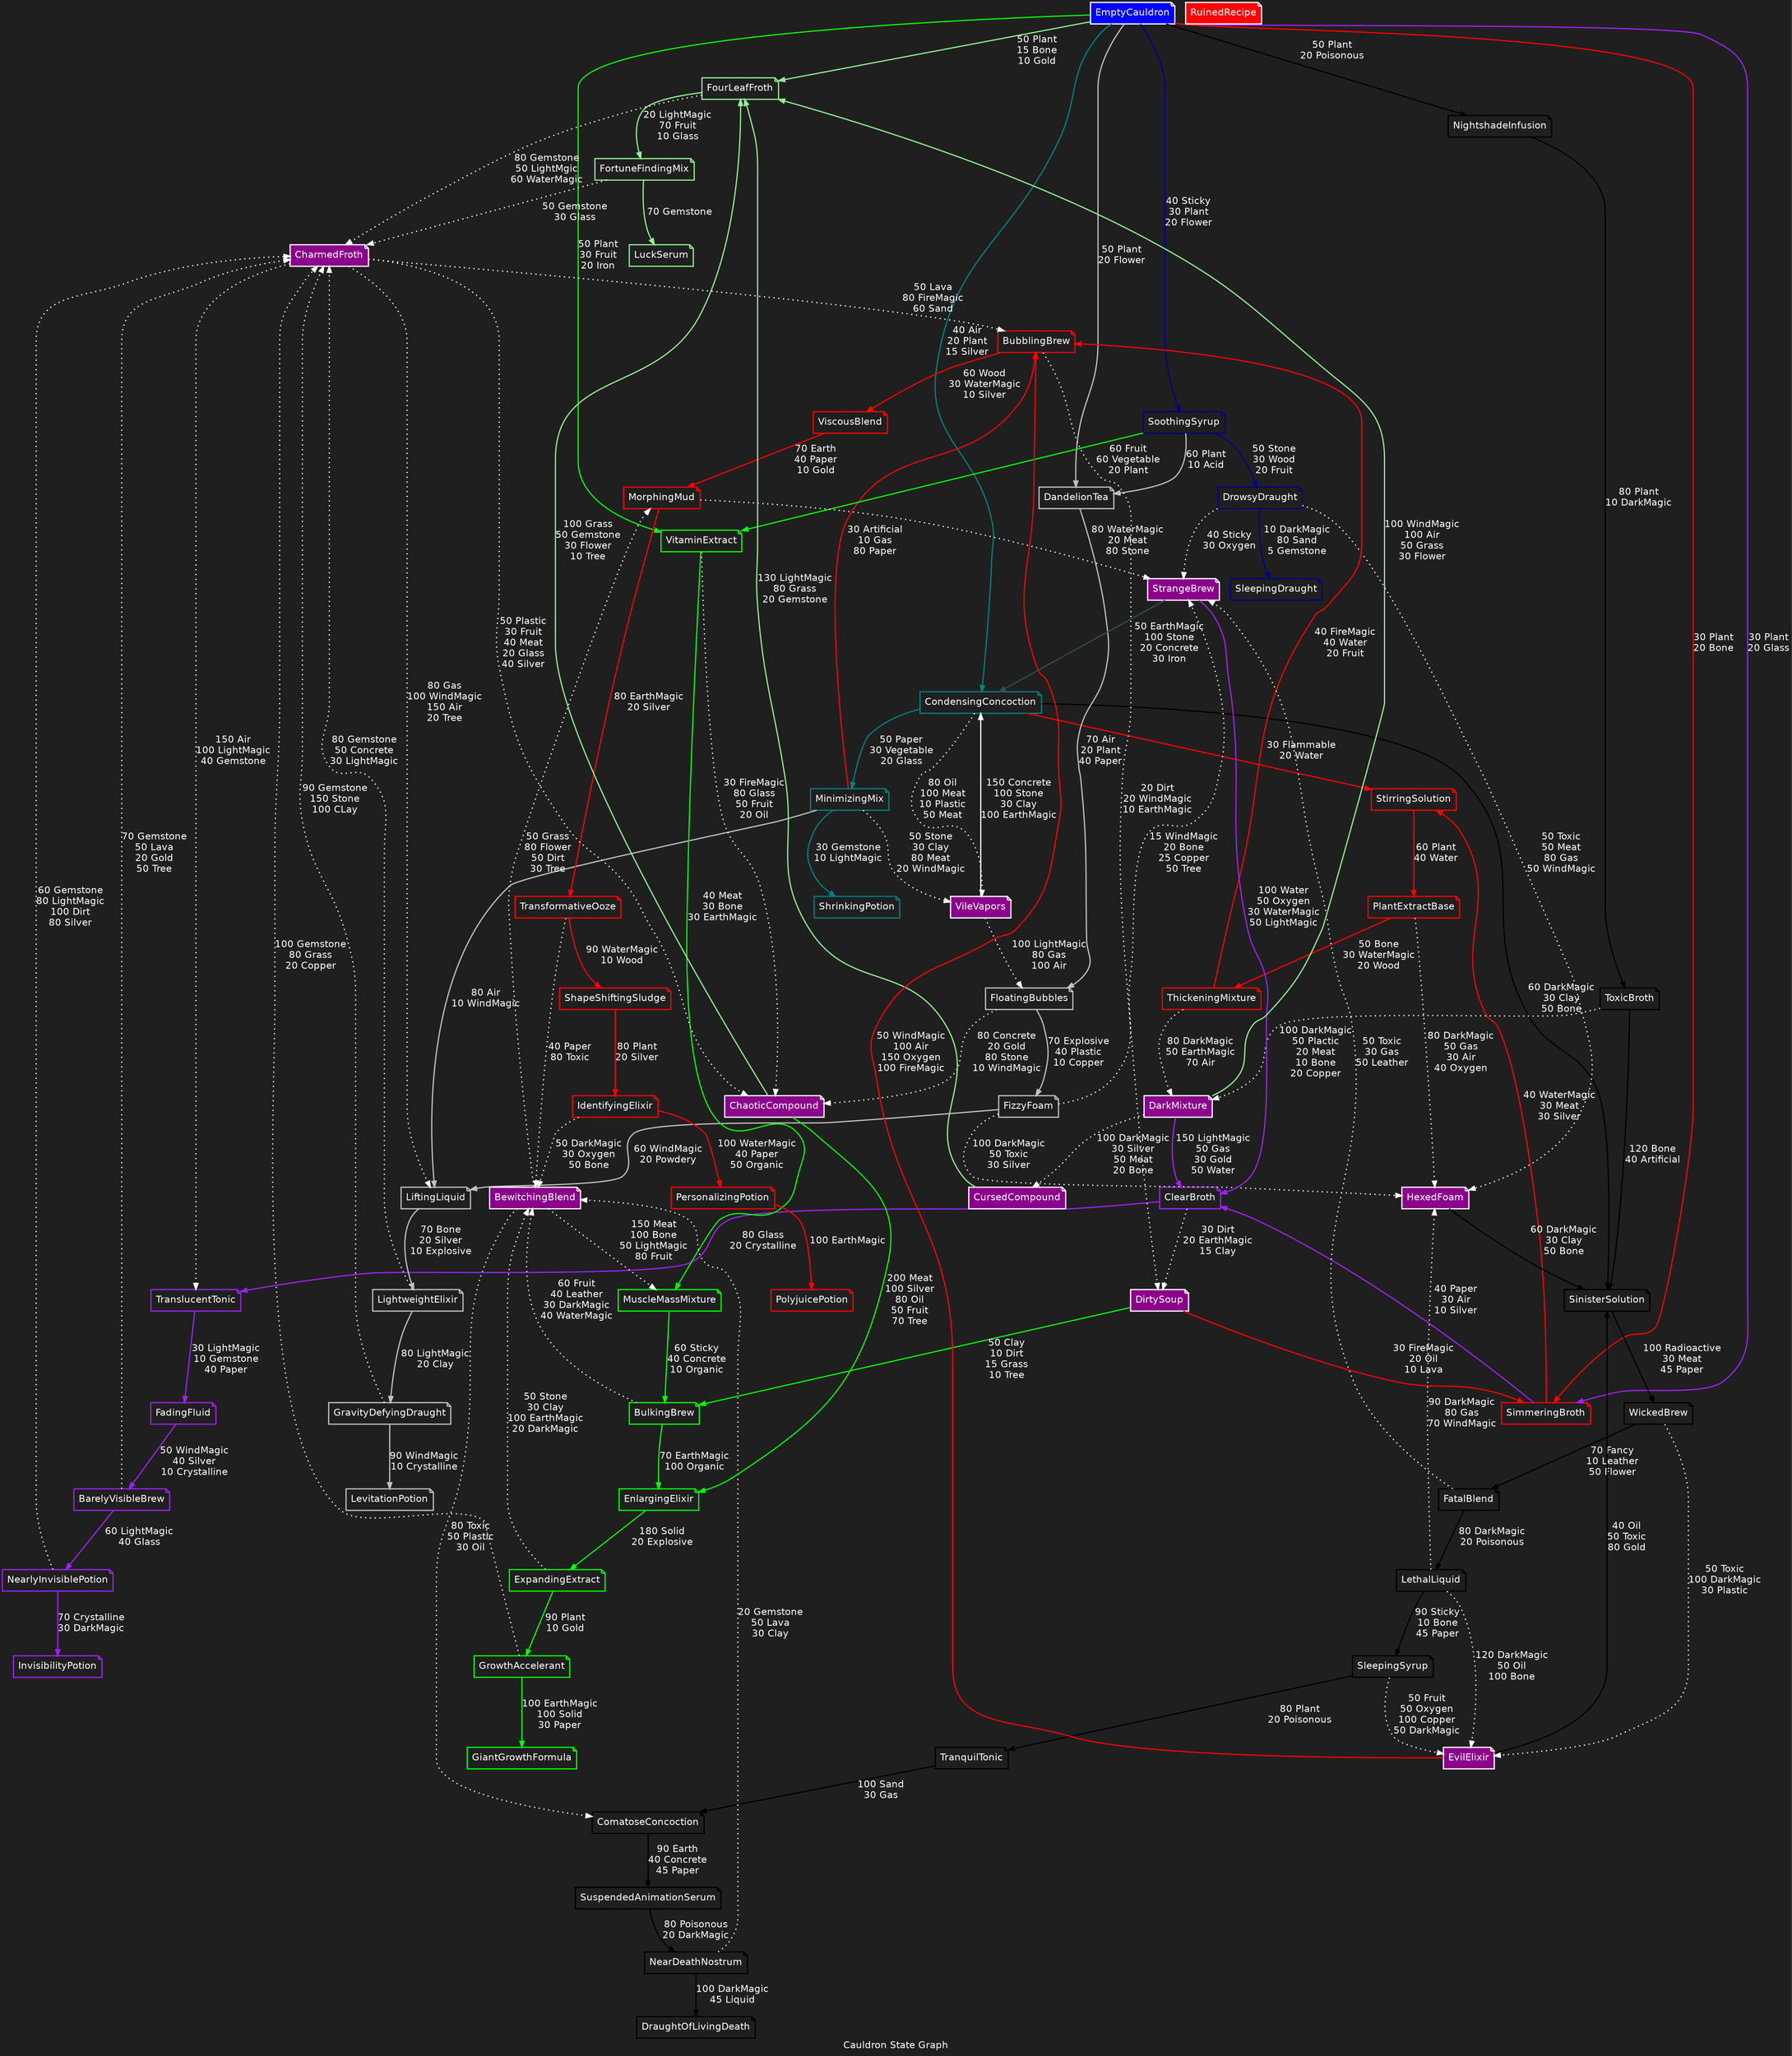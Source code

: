 digraph state_graph {
  // Define the styles
  graph [rankdir = TB; label = "Cauldron State Graph"; fontsize = 16; bgcolor = "#1F1F1F"; fontcolor = "#FFFFFF"; fontname = "Helvetica"; labelfontname = "Helvetica";];
  node [shape = note; fontsize = 16; fontname = "Helvetica"; labelfontname = "Helvetica"; fontcolor = "#FFFFFF"; color = "#FFFFFF"; penwidth = 2.0;];
  edge [fontsize = 16; fontname = "Helvetica"; labelfontname = "Helvetica"; fontcolor = "#FFFFFF"; color = "#FFFFFF"; penwidth = 2.0;];
  
  // -------------------- States --------------------
  // Start State
  EmptyCauldron [style = filled;fillcolor = blue;BaseColor = "0.7536, 0.4139, 0.990, 1";TopColor = "1, 1, 1, 1";Shades = "3";WaveStrength = "3.8";WaveHeight = "0.16";WaveSpeed = "0.06";WaveRotation = "180";BubbleSpeed = "1";BubbleDensity = "3.7";BubbleSpacing = "0.43";BubbleStrength = "0.93";CircleSize = "0.94";StartLifeTime = "3";StartSize = "0.75";MaxParticles = "100";EmissionRate = "3";StartSpeed = "0.06";VelocityYMax = "0.41";VelocityYMin = "0.75";StartColor = "0.753, 0.1, 0.9, 1";TurblenceStrength = "0.06";TurblenceFrequency = "0.2";TurblenceSpeed = "0.2";];
  
  FourLeafFroth [color = lightgreen;BaseColor = "0.5248, 0.749, 0.180, 1";TopColor = "0.180, 0.749, 0.240, 1";Shades = "6";WaveStrength = "8.8";WaveHeight = "1.8";WaveSpeed = "0.02";WaveRotation = "180";BubbleSpeed = "1";BubbleDensity = "3.7";BubbleSpacing = "0.48";BubbleStrength = "0.98";CircleSize = "0.9";StartLifeTime = "4";StartSize = "0.22";MaxParticles = "100";EmissionRate = "8";StartSpeed = "0.29";VelocityYMax = "0.52";VelocityYMin = "1.06";StartColor = "0.24, 0.42, 1, 1";TurblenceStrength = "0.0";TurblenceFrequency = "0.2";TurblenceSpeed = "0.2";];
  FortuneFindingMix [color = lightgreen;BaseColor = "0.066, 0.933, 0.127, 1";TopColor = "1.11171, 0.933, 0.444, 1";Shades = "3";WaveStrength = "5.8";WaveHeight = "1.8";WaveSpeed = "0.15";WaveRotation = "180";BubbleSpeed = "1";BubbleDensity = "3.7";BubbleSpacing = "0.45";BubbleStrength = "0.95";CircleSize = "0.9";StartLifeTime = "4";StartSize = "0.2";MaxParticles = "100";EmissionRate = "5";StartSpeed = "0.28";VelocityYMax = "1.111";VelocityYMin = "1.11";StartColor = "0.24, 0.42, 1, 1";TurblenceStrength = "0.05";TurblenceFrequency = "0.2";TurblenceSpeed = "0.2";];
  LuckSerum [color = lightgreen;BaseColor = "1, 0.976, 0.004, 1";TopColor = "0.867, 0.723, 0.004, 1";Shades = "6";WaveStrength = "5.8";WaveHeight = "1.3";WaveSpeed = "0.2";WaveRotation = "180";BubbleSpeed = "1";BubbleDensity = "3.7";BubbleSpacing = "0.45";BubbleStrength = "0.95";CircleSize = "0.9";StartLifeTime = "4";StartSize = "0.23";MaxParticles = "100";EmissionRate = "7";StartSpeed = "0.29";VelocityYMax = "0.31";VelocityYMin = "1.04";StartColor = "0.24, 0.42, 1, 1";TurblenceStrength = "0.04";TurblenceFrequency = "0.2";TurblenceSpeed = "0.2";];

  CondensingConcoction [color = teal;BaseColor = "0.791, 0.760, 0.933, 1";TopColor = "0.426, 0.487, 0.779, 1";Shades = "3";WaveStrength = "6.8";WaveHeight = "2.6";WaveSpeed = "0.2";WaveRotation = "180";BubbleSpeed = "1";BubbleDensity = "3.7";BubbleSpacing = "0.46";BubbleStrength = "0.96";CircleSize = "0.86";StartLifeTime = "4";StartSize = "0.13";MaxParticles = "100";EmissionRate = "6";StartSpeed = "0.16";VelocityYMax = "0.7";VelocityYMin = "0.7";StartColor = "0.24, 0.42, 1, 1";TurblenceStrength = "0.01";TurblenceFrequency = "0.2";TurblenceSpeed = "0.2";];
  MinimizingMix [color = teal;BaseColor = "0.903, 0.768, 0.962, 1";TopColor = "0.746, 1.1546, 0.971, 1";Shades = "3";WaveStrength = "6.8";WaveHeight = "1";WaveSpeed = "0.26";WaveRotation = "180";BubbleSpeed = "1";BubbleDensity = "3.7";BubbleSpacing = "0.46";BubbleStrength = "0.96";CircleSize = "0.9";StartLifeTime = "4";StartSize = "0.24";MaxParticles = "100";EmissionRate = "6";StartSpeed = "0.17";VelocityYMax = "1.15";VelocityYMin = "1.15";StartColor = "0.24, 0.42, 1, 1";TurblenceStrength = "0.01";TurblenceFrequency = "0.2";TurblenceSpeed = "0.2";];
  ShrinkingPotion [color = teal;BaseColor = "0.523, 0.749, 0.180, 1";TopColor = "0.511, 0.896, 0.888, 1";Shades = "4";WaveStrength = "5.8";WaveHeight = "1";WaveSpeed = "0.15";WaveRotation = "180";BubbleSpeed = "1";BubbleDensity = "3.7";BubbleSpacing = "0.45";BubbleStrength = "0.95";CircleSize = "0.9";StartLifeTime = "4";StartSize = "0.23";MaxParticles = "100";EmissionRate = "7";StartSpeed = "0.29";VelocityYMax = "0.31";VelocityYMin = "1.04";StartColor = "0.24, 0.42, 1, 1";TurblenceStrength = "0.04";TurblenceFrequency = "0.2";TurblenceSpeed = "0.2";];

  SoothingSyrup [color = darkblue;BaseColor = "0.3584, 0.749, 0.180, 1";TopColor = "0.180, 0.749, 0.2428, 1";Shades = "3";WaveStrength = "4.8";WaveHeight = "1";WaveSpeed = "0.24";WaveRotation = "180";BubbleSpeed = "1";BubbleDensity = "3.7";BubbleSpacing = "0.694";BubbleStrength = "0.94";CircleSize = "0.9";StartLifeTime = "4";StartSize = "0.24";MaxParticles = "100";EmissionRate = "4";StartSpeed = "0.24";VelocityYMax = "0.35";VelocityYMin = "0.69";StartColor = "0.24, 0.692, 1, 1";TurblenceStrength = "0.01";TurblenceFrequency = "0.2";TurblenceSpeed = "0.2";];
  DrowsyDraught [color = darkblue;BaseColor = "1.0882, 0.729, 0.971, 1";TopColor = "0.5263, 0.749, 0.180, 1";Shades = "3";WaveStrength = "4.8";WaveHeight = "1";WaveSpeed = "0.001";WaveRotation = "180";BubbleSpeed = "1";BubbleDensity = "3.7";BubbleSpacing = "1.084";BubbleStrength = "0.94";CircleSize = "0.94";StartLifeTime = "4";StartSize = "0.17";MaxParticles = "100";EmissionRate = "4";StartSpeed = "0.22";VelocityYMax = "0.52";VelocityYMin = "1.08";StartColor = "0.24, 1.082, 1, 1";TurblenceStrength = "0.02";TurblenceFrequency = "0.2";TurblenceSpeed = "0.2";];
  SleepingDraught [color = darkblue;BaseColor = "1.0472, 0.3149, 0.972, 1";TopColor = "0.447, 0.811, 0.3179, 1";Shades = "7";WaveStrength = "7.8";WaveHeight = "1";WaveSpeed = "0.04";WaveRotation = "180";BubbleSpeed = "1";BubbleDensity = "3.7";BubbleSpacing = "0.47";BubbleStrength = "0.97";CircleSize = "0.9";StartLifeTime = "4";StartSize = "0.23";MaxParticles = "100";EmissionRate = "7";StartSpeed = "0.29";VelocityYMax = "0.31";VelocityYMin = "1.04";StartColor = "0.24, 0.42, 1, 1";TurblenceStrength = "0.04";TurblenceFrequency = "0.2";TurblenceSpeed = "0.2";];

  SimmeringBroth [color = purple;BaseColor = "0.471, 0.237, 0.028, 1";TopColor = "0.3522, 0.020, 0.297, 1";Shades = "3";WaveStrength = "5.8";WaveHeight = "1";WaveSpeed = "0.13";WaveRotation = "180";BubbleSpeed = "1";BubbleDensity = "3.7";BubbleSpacing = "0.45";BubbleStrength = "0.95";CircleSize = "0.9";StartLifeTime = "4";StartSize = "0.13";MaxParticles = "100";EmissionRate = "5";StartSpeed = "0.29";VelocityYMax = "0.35";VelocityYMin = "1.14";StartColor = "0.24, 0.42, 1, 1";TurblenceStrength = "0.09";TurblenceFrequency = "0.2";TurblenceSpeed = "0.2";];
  ClearBroth [color = purple;BaseColor = "0.2341, 0.737, 0.944, 1";TopColor = "0.3946, 1, 0.993, 1";Shades = "4";WaveStrength = "8.230";WaveHeight = "0.200";WaveSpeed = "0.007";WaveRotation = "296.367";BubbleSpeed = "0.911";BubbleDensity = "4.248";BubbleSpacing = "0.2334";BubbleStrength = "2.07";CircleSize = "0.94";StartLifeTime = "4";StartSize = "0.23";MaxParticles = "100";EmissionRate = "4";StartSpeed = "0.06";VelocityYMax = "0.39";VelocityYMin = "0.97";StartColor = "0.24, 0.972, 1, 1";TurblenceStrength = "0.02";TurblenceFrequency = "0.2";TurblenceSpeed = "0.2";];
  TranslucentTonic [color = purple;BaseColor = "0.8672, 0.8698, 0.943, 1";TopColor = "0.962, 0.8676, 0.8630, 1";Shades = "3";WaveStrength = "7.8";WaveHeight = "1.2";WaveSpeed = "0.1";WaveRotation = "180";BubbleSpeed = "1";BubbleDensity = "3.7";BubbleSpacing = "0.47";BubbleStrength = "0.97";CircleSize = "0.94";StartLifeTime = "4";StartSize = "0.11";MaxParticles = "100";EmissionRate = "7";StartSpeed = "0.06";VelocityYMax = "0.49";VelocityYMin = "0.86";StartColor = "0.24, 0.42, 1, 1";TurblenceStrength = "0.02";TurblenceFrequency = "0.2";TurblenceSpeed = "0.2";];
  FadingFluid [color = purple;BaseColor = "0.729, 0.774, 0.914, 0.727";TopColor = "0.903, 0.910, 0.933, 0.747";Shades = "3";WaveStrength = "4.8";WaveHeight = "2";WaveSpeed = "0.002";WaveRotation = "180";BubbleSpeed = "1";BubbleDensity = "3.7";BubbleSpacing = "0.74";BubbleStrength = "0.94";CircleSize = "0.9";StartLifeTime = "4";StartSize = "0.25";MaxParticles = "100";EmissionRate = "4";StartSpeed = "0.26";VelocityYMax = "0.37";VelocityYMin = "0.7";StartColor = "0.24, 0.72, 1, 1";TurblenceStrength = "0.08";TurblenceFrequency = "0.2";TurblenceSpeed = "0.2";];
  BarelyVisibleBrew [color = purple;BaseColor = "0.9898, 0.9898, 0.9898, 1";TopColor = "0.9804, 0.9812, 0.9837, 1";Shades = "3";WaveStrength = "14.06";WaveHeight = "0.29";WaveSpeed = "0.08";WaveRotation = "368.679";BubbleSpeed = "0.2";BubbleDensity = "0.88";BubbleSpacing = "0.216";BubbleStrength = "1.67";CircleSize = "0.94";StartLifeTime = "4";StartSize = "0.23";MaxParticles = "100";EmissionRate = "6";StartSpeed = "0.07";VelocityYMax = "0.98";VelocityYMin = "0.98";StartColor = "0.24, 0.42, 1, 1";TurblenceStrength = "0.08";TurblenceFrequency = "0.2";TurblenceSpeed = "0.2";];
  NearlyInvisiblePotion [color = purple;BaseColor = "0.783, 0.829, 0.971, 1";TopColor = "0.743, 0.924, 0.7997, 1";Shades = "4";WaveStrength = "6.8";WaveHeight = "1.6";WaveSpeed = "0.1";WaveRotation = "180";BubbleSpeed = "1";BubbleDensity = "3.7";BubbleSpacing = "0.46";BubbleStrength = "0.96";CircleSize = "0.9";StartLifeTime = "4";StartSize = "0.1";MaxParticles = "100";EmissionRate = "6";StartSpeed = "0.23";VelocityYMax = "0.79";VelocityYMin = "0.79";StartColor = "0.24, 0.42, 1, 1";TurblenceStrength = "0.01";TurblenceFrequency = "0.2";TurblenceSpeed = "0.2";];
  InvisibilityPotion [color = purple;BaseColor = "0.804, 0.952, 0.937, 1";TopColor = "0.837, 0.981, 0.917, 1";Shades = "3";WaveStrength = "5.8";WaveHeight = "1";WaveSpeed = "0.000";WaveRotation = "180";BubbleSpeed = "1";BubbleDensity = "3.7";BubbleSpacing = "0.45";BubbleStrength = "0.95";CircleSize = "0.9";StartLifeTime = "4";StartSize = "0.23";MaxParticles = "100";EmissionRate = "7";StartSpeed = "0.29";VelocityYMax = "0.31";VelocityYMin = "1.04";StartColor = "0.24, 0.42, 1, 1";TurblenceStrength = "0.04";TurblenceFrequency = "0.2";TurblenceSpeed = "0.2";];

  DandelionTea [color = grey;BaseColor = "0.180, 0.749, 0.1547, 1";TopColor = "0.6188, 0.982, 0.917, 1";Shades = "3";WaveStrength = "8.8";WaveHeight = "1";WaveSpeed = "0.001";WaveRotation = "180";BubbleSpeed = "1";BubbleDensity = "3.7";BubbleSpacing = "0.48";BubbleStrength = "0.98";CircleSize = "0.94";StartLifeTime = "4";StartSize = "0.15";MaxParticles = "100";EmissionRate = "8";StartSpeed = "0.17";VelocityYMax = "0.5";VelocityYMin = "0.61";StartColor = "0.24, 0.42, 1, 1";TurblenceStrength = "0.09";TurblenceFrequency = "0.2";TurblenceSpeed = "0.2";];
  FloatingBubbles [color = grey;BaseColor = "0.913, 0.917, 0.824, 1";TopColor = "0.841, 0.917, 0.427, 1";Shades = "3";WaveStrength = "7.8";WaveHeight = "2.7";WaveSpeed = "0.28";WaveRotation = "180";BubbleSpeed = "1";BubbleDensity = "3.7";BubbleSpacing = "0.47";BubbleStrength = "0.97";CircleSize = "0.9";StartLifeTime = "4";StartSize = "0.21";MaxParticles = "100";EmissionRate = "7";StartSpeed = "0.28";VelocityYMax = "0.34";VelocityYMin = "0.95";StartColor = "0.24, 0.42, 1, 1";TurblenceStrength = "0.03";TurblenceFrequency = "0.2";TurblenceSpeed = "0.2";];
  FizzyFoam [color = grey;BaseColor = "0.414, 0.924, 0.636, 1";TopColor = "0.126, 0.726, 0.636, 1";Shades = "3";WaveStrength = "6";WaveHeight = "2.6";WaveSpeed = "0.18";WaveRotation = "180";BubbleSpeed = "1";BubbleDensity = "3.7";BubbleSpacing = "0.46";BubbleStrength = "0.96";CircleSize = "0.9";StartLifeTime = "4";StartSize = "0.18";MaxParticles = "100";EmissionRate = "6";StartSpeed = "0.29";VelocityYMax = "0.6";VelocityYMin = "0.6";StartColor = "0.24, 0.42, 1, 1";TurblenceStrength = "0.05";TurblenceFrequency = "0.2";TurblenceSpeed = "0.2";];
  LiftingLiquid [color = grey;BaseColor = "0.7106, 0.2347, 0.7137, 1";TopColor = "0.180, 0.3600, 0.749, 1";Shades = "4";WaveStrength = "8.8";WaveHeight = "2.8";WaveSpeed = "0.02";WaveRotation = "180";BubbleSpeed = "1";BubbleDensity = "3.7";BubbleSpacing = "0.48";BubbleStrength = "0.98";CircleSize = "0.9";StartLifeTime = "4";StartSize = "0.23";MaxParticles = "100";EmissionRate = "8";StartSpeed = "0.22";VelocityYMax = "0.36";VelocityYMin = "0.71";StartColor = "0.24, 0.42, 1, 1";TurblenceStrength = "0.03";TurblenceFrequency = "0.2";TurblenceSpeed = "0.2";];
  LightweightElixir [color = grey;BaseColor = "0.86404, 0.86441, 0.142, 1";TopColor = "1, 0.457, 0.86439, 1";Shades = "3";WaveStrength = "5.8";WaveHeight = "2";WaveSpeed = "0.1";WaveRotation = "180";BubbleSpeed = "1";BubbleDensity = "3.7";BubbleSpacing = "0.45";BubbleStrength = "0.95";CircleSize = "0.9";StartLifeTime = "4";StartSize = "0.23";MaxParticles = "100";EmissionRate = "5";StartSpeed = "0.06";VelocityYMax = "0.864";VelocityYMin = "0.86";StartColor = "0.24, 0.42, 1, 1";TurblenceStrength = "0.09";TurblenceFrequency = "0.2";TurblenceSpeed = "0.2";];
  GravityDefyingDraught [color = grey;BaseColor = "0.766, 0.431, 0.943, 1";TopColor = "0.9492, 0.431, 0.924, 1";Shades = "4";WaveStrength = "6.8";WaveHeight = "2";WaveSpeed = "0.08";WaveRotation = "180";BubbleSpeed = "1";BubbleDensity = "3.7";BubbleSpacing = "0.46";BubbleStrength = "0.96";CircleSize = "0.9";StartLifeTime = "4";StartSize = "0.25";MaxParticles = "100";EmissionRate = "6";StartSpeed = "0.16";VelocityYMax = "0.94";VelocityYMin = "0.94";StartColor = "0.24, 0.42, 1, 1";TurblenceStrength = "0.04";TurblenceFrequency = "0.2";TurblenceSpeed = "0.2";];
  LevitationPotion [color = grey;BaseColor = "0.947, 0.830, 0.962, 1";TopColor = "0.347, 0.725, 0.886, 1";Shades = "5";WaveStrength = "5.8";WaveHeight = "2.5";WaveSpeed = "0.02";WaveRotation = "180";BubbleSpeed = "1";BubbleDensity = "3.7";BubbleSpacing = "0.45";BubbleStrength = "0.95";CircleSize = "0.9";StartLifeTime = "4";StartSize = "0.23";MaxParticles = "100";EmissionRate = "7";StartSpeed = "0.29";VelocityYMax = "0.31";VelocityYMin = "1.04";StartColor = "0.24, 0.42, 1, 1";TurblenceStrength = "0.04";TurblenceFrequency = "0.2";TurblenceSpeed = "0.2";];

  VitaminExtract [color = green;BaseColor = "0.108, 0.3603, 0.037, 1";TopColor = "0.744, 0.982, 0.1373, 1";Shades = "8";WaveStrength = "8.8";WaveHeight = "1.4";WaveSpeed = "0.18";WaveRotation = "180";BubbleSpeed = "1";BubbleDensity = "3.7";BubbleSpacing = "0.48";BubbleStrength = "0.98";CircleSize = "0.9";StartLifeTime = "4";StartSize = "0.13";MaxParticles = "100";EmissionRate = "8";StartSpeed = "0.13";VelocityYMax = "0.36";VelocityYMin = "1.13";StartColor = "0.24, 0.42, 1, 1";TurblenceStrength = "0.04";TurblenceFrequency = "0.2";TurblenceSpeed = "0.2";];
  MuscleMassMixture [color = green;BaseColor = "0.972, 0.473, 1.0987, 1";TopColor = "0.4447, 1.0949, 0.180, 1";Shades = "3";WaveStrength = "7.8";WaveHeight = "2.3";WaveSpeed = "0.08";WaveRotation = "180";BubbleSpeed = "1";BubbleDensity = "3.7";BubbleSpacing = "0.47";BubbleStrength = "0.97";CircleSize = "0.9";StartLifeTime = "4";StartSize = "0.18";MaxParticles = "100";EmissionRate = "7";StartSpeed = "0.13";VelocityYMax = "0.44";VelocityYMin = "1.09";StartColor = "0.24, 0.42, 1, 1";TurblenceStrength = "0.04";TurblenceFrequency = "0.2";TurblenceSpeed = "0.2";];
  BulkingBrew [color = green;BaseColor = "0.180, 0.9649, 0.2570, 1";TopColor = "0.9603, 0.896, 0.9689, 1";Shades = "4";WaveStrength = "7.8";WaveHeight = "2";WaveSpeed = "0.14";WaveRotation = "180";BubbleSpeed = "1";BubbleDensity = "3.7";BubbleSpacing = "0.47";BubbleStrength = "0.97";CircleSize = "0.9";StartLifeTime = "4";StartSize = "0.25";MaxParticles = "100";EmissionRate = "7";StartSpeed = "0.14";VelocityYMax = "0.38";VelocityYMin = "0.96";StartColor = "0.24, 0.42, 1, 1";TurblenceStrength = "0.08";TurblenceFrequency = "0.2";TurblenceSpeed = "0.2";];
  EnlargingElixir [color = green;BaseColor = "0.749, 0.402, 0.180, 1";TopColor = "1.2160, 0.749, 0.180, 1";Shades = "3";WaveStrength = "5.8";WaveHeight = "2.4";WaveSpeed = "0.02";WaveRotation = "180";BubbleSpeed = "1";BubbleDensity = "3.7";BubbleSpacing = "0.45";BubbleStrength = "0.95";CircleSize = "0.9";StartLifeTime = "4";StartSize = "0.25";MaxParticles = "100";EmissionRate = "5";StartSpeed = "0.25";VelocityYMax = "1.21";VelocityYMin = "1.21";StartColor = "0.24, 0.42, 1, 1";TurblenceStrength = "0.02";TurblenceFrequency = "0.2";TurblenceSpeed = "0.2";];
  ExpandingExtract [color = green;BaseColor = "0.208, 0.443, 0.117, 1";TopColor = "0.9649, 0.3729, 0.180, 1";Shades = "7";WaveStrength = "7.8";WaveHeight = "2.7";WaveSpeed = "0.17";WaveRotation = "180";BubbleSpeed = "1";BubbleDensity = "3.7";BubbleSpacing = "0.47";BubbleStrength = "0.97";CircleSize = "0.9";StartLifeTime = "4";StartSize = "0.24";MaxParticles = "100";EmissionRate = "7";StartSpeed = "0.27";VelocityYMax = "0.37";VelocityYMin = "0.96";StartColor = "0.24, 0.42, 1, 1";TurblenceStrength = "0.0";TurblenceFrequency = "0.2";TurblenceSpeed = "0.2";];
  GrowthAccelerant [color = green;BaseColor = "0.180, 0.749, 0.1324, 1";TopColor = "0.749, 0.6840, 0.180, 1";Shades = "3";WaveStrength = "4.8";WaveHeight = "2.4";WaveSpeed = "0.13";WaveRotation = "180";BubbleSpeed = "1";BubbleDensity = "3.7";BubbleSpacing = "0.684";BubbleStrength = "0.94";CircleSize = "0.9";StartLifeTime = "4";StartSize = "0.13";MaxParticles = "100";EmissionRate = "4";StartSpeed = "0.3";VelocityYMax = "0.33";VelocityYMin = "0.68";StartColor = "0.24, 0.682, 1, 1";TurblenceStrength = "0.0";TurblenceFrequency = "0.2";TurblenceSpeed = "0.2";];
  GiantGrowthFormula [color = green;BaseColor = "0.749, 0.448, 0.180, 1";TopColor = "0.069, 0.679, 0.035, 1";Shades = "3";WaveStrength = "5.8";WaveHeight = "2.8";WaveSpeed = "0.06";WaveRotation = "180";BubbleSpeed = "1";BubbleDensity = "3.7";BubbleSpacing = "0.45";BubbleStrength = "0.95";CircleSize = "0.9";StartLifeTime = "4";StartSize = "0.23";MaxParticles = "100";EmissionRate = "7";StartSpeed = "0.29";VelocityYMax = "0.31";VelocityYMin = "1.04";StartColor = "0.24, 0.42, 1, 1";TurblenceStrength = "0.04";TurblenceFrequency = "0.2";TurblenceSpeed = "0.2";];

  SimmeringBroth [color = red;BaseColor = "0.471, 0.237, 0.028, 1";TopColor = "0.5722, 0.020, 0.217, 1";Shades = "3";WaveStrength = "8.8";WaveHeight = "1";WaveSpeed = "0.2";WaveRotation = "180";BubbleSpeed = "1";BubbleDensity = "3.7";BubbleSpacing = "0.48";BubbleStrength = "0.98";CircleSize = "0.9";StartLifeTime = "4";StartSize = "0.2";MaxParticles = "100";EmissionRate = "8";StartSpeed = "0.21";VelocityYMax = "0.57";VelocityYMin = "0.84";StartColor = "0.24, 0.42, 1, 1";TurblenceStrength = "0.01";TurblenceFrequency = "0.2";TurblenceSpeed = "0.2";];
  StirringSolution [color = red;BaseColor = "0.844, 1.2191, 0.943, 1";TopColor = "0.915, 0.701, 1.2130, 1";Shades = "3";WaveStrength = "5.8";WaveHeight = "2";WaveSpeed = "0.2";WaveRotation = "180";BubbleSpeed = "1";BubbleDensity = "3.7";BubbleSpacing = "0.45";BubbleStrength = "0.95";CircleSize = "0.9";StartLifeTime = "4";StartSize = "0.21";MaxParticles = "100";EmissionRate = "5";StartSpeed = "0.16";VelocityYMax = "0.45";VelocityYMin = "1.21";StartColor = "0.24, 0.42, 1, 1";TurblenceStrength = "0.09";TurblenceFrequency = "0.2";TurblenceSpeed = "0.2";];
  PlantExtractBase [color = red;BaseColor = "0.1991, 0.8449, 0.180, 1";TopColor = "0.809, 0.971, 0.8410, 1";Shades = "3";WaveStrength = "7.8";WaveHeight = "1";WaveSpeed = "0.15";WaveRotation = "180";BubbleSpeed = "1";BubbleDensity = "3.7";BubbleSpacing = "0.47";BubbleStrength = "0.97";CircleSize = "0.9";StartLifeTime = "4";StartSize = "0.19";MaxParticles = "100";EmissionRate = "7";StartSpeed = "0.15";VelocityYMax = "0.55";VelocityYMin = "0.84";StartColor = "0.24, 0.42, 1, 1";TurblenceStrength = "0.01";TurblenceFrequency = "0.2";TurblenceSpeed = "0.2";];
  ThickeningMixture [color = red;BaseColor = "0.6649, 0.5868, 0.180, 1";TopColor = "0.6649, 0.6610, 0.180, 1";Shades = "3";WaveStrength = "7.8";WaveHeight = "1";WaveSpeed = "0.007";WaveRotation = "180";BubbleSpeed = "1";BubbleDensity = "3.7";BubbleSpacing = "0.47";BubbleStrength = "0.97";CircleSize = "0.94";StartLifeTime = "4";StartSize = "0.19";MaxParticles = "100";EmissionRate = "7";StartSpeed = "0.15";VelocityYMax = "0.58";VelocityYMin = "0.66";StartColor = "0.24, 0.42, 1, 1";TurblenceStrength = "0.08";TurblenceFrequency = "0.2";TurblenceSpeed = "0.2";];
  BubblingBrew [color = red;BaseColor = "0.7492, 0.064, 0.236, 1";TopColor = "0.1316, 0.708, 0.1314, 1";Shades = "3";WaveStrength = "10.195";WaveHeight = "0.7439";WaveSpeed = "0.060";WaveRotation = "201.728";BubbleSpeed = "0.3200";BubbleDensity = "4.993";BubbleSpacing = "0.1316";BubbleStrength = "0.877";CircleSize = "0.94";StartLifeTime = "4";StartSize = "0.13";MaxParticles = "100";EmissionRate = "5";StartSpeed = "0.29";VelocityYMax = "0.32";VelocityYMin = "0.74";StartColor = "0.24, 0.42, 1, 1";TurblenceStrength = "0.06";TurblenceFrequency = "0.2";TurblenceSpeed = "0.2";];
  ViscousBlend [color = red;BaseColor = "1.0936, 0.170, 0.112, 1";TopColor = "0.141, 0.126, 0.130, 1";Shades = "7";WaveStrength = "3.8";WaveHeight = "2.1";WaveSpeed = "0.1";WaveRotation = "180";BubbleSpeed = "1";BubbleDensity = "3.7";BubbleSpacing = "0.43";BubbleStrength = "0.93";CircleSize = "0.9";StartLifeTime = "4";StartSize = "1.09";MaxParticles = "100";EmissionRate = "3";StartSpeed = "0.11";VelocityYMax = "0.31";VelocityYMin = "1.09";StartColor = "0.24, 0.42, 1, 1";TurblenceStrength = "0.08";TurblenceFrequency = "0.2";TurblenceSpeed = "0.2";];
  MorphingMud [color = red;BaseColor = "0.292, 0.187, 0.068, 1";TopColor = "0.5280, 0.163, 0.027, 1";Shades = "3";WaveStrength = "8.8";WaveHeight = "2.8";WaveSpeed = "0.06";WaveRotation = "180";BubbleSpeed = "1";BubbleDensity = "3.7";BubbleSpacing = "0.48";BubbleStrength = "0.98";CircleSize = "0.9";StartLifeTime = "4";StartSize = "0.17";MaxParticles = "100";EmissionRate = "8";StartSpeed = "0.1";VelocityYMax = "0.52";VelocityYMin = "1.13";StartColor = "0.24, 0.42, 1, 1";TurblenceStrength = "0.06";TurblenceFrequency = "0.2";TurblenceSpeed = "0.2";];
  TransformativeOoze [color = red;BaseColor = "0.7796, 0.180, 0.749, 1";TopColor = "0.749, 0.1144, 0.180, 1";Shades = "4";WaveStrength = "4.8";WaveHeight = "2.2";WaveSpeed = "0.02";WaveRotation = "180";BubbleSpeed = "1";BubbleDensity = "3.7";BubbleSpacing = "0.774";BubbleStrength = "0.94";CircleSize = "0.9";StartLifeTime = "4";StartSize = "0.11";MaxParticles = "100";EmissionRate = "4";StartSpeed = "0.17";VelocityYMax = "0.35";VelocityYMin = "0.77";StartColor = "0.24, 0.772, 1, 1";TurblenceStrength = "0.08";TurblenceFrequency = "0.2";TurblenceSpeed = "0.2";];
  ShapeShiftingSludge [color = red;BaseColor = "0.2577, 0.177, 0.033, 1";TopColor = "0.462, 0.2583, 0.150, 1";Shades = "6";WaveStrength = "5.8";WaveHeight = "2.5";WaveSpeed = "0.005";WaveRotation = "180";BubbleSpeed = "1";BubbleDensity = "3.7";BubbleSpacing = "0.45";BubbleStrength = "0.95";CircleSize = "0.9";StartLifeTime = "4";StartSize = "0.25";MaxParticles = "100";EmissionRate = "5";StartSpeed = "0.06";VelocityYMax = "0.6";VelocityYMin = "1.07";StartColor = "0.24, 0.42, 1, 1";TurblenceStrength = "0.08";TurblenceFrequency = "0.2";TurblenceSpeed = "0.2";];
  IdentifyingElixir [color = red;BaseColor = "0.896, 0.826, 0.213, 1";TopColor = "0.5432, 0.731, 0.924, 1";Shades = "3";WaveStrength = "3.8";WaveHeight = "1.7";WaveSpeed = "0.1";WaveRotation = "180";BubbleSpeed = "1";BubbleDensity = "3.7";BubbleSpacing = "0.43";BubbleStrength = "0.93";CircleSize = "0.9";StartLifeTime = "4";StartSize = "0.72";MaxParticles = "100";EmissionRate = "3";StartSpeed = "0.12";VelocityYMax = "0.54";VelocityYMin = "0.72";StartColor = "0.24, 0.42, 1, 1";TurblenceStrength = "0.01";TurblenceFrequency = "0.2";TurblenceSpeed = "0.2";];
  PersonalizingPotion [color = red;BaseColor = "0.7637, 0.167, 0.119, 1";TopColor = "0.749, 0.180, 0.736, 1";Shades = "5";WaveStrength = "5.8";WaveHeight = "1.4";WaveSpeed = "0.1";WaveRotation = "180";BubbleSpeed = "1";BubbleDensity = "3.7";BubbleSpacing = "0.45";BubbleStrength = "0.95";CircleSize = "0.9";StartLifeTime = "4";StartSize = "0.11";MaxParticles = "100";EmissionRate = "5";StartSpeed = "0.2";VelocityYMax = "0.37";VelocityYMin = "0.76";StartColor = "0.24, 0.42, 1, 1";TurblenceStrength = "0.02";TurblenceFrequency = "0.2";TurblenceSpeed = "0.2";];
  PolyjuicePotion [color = red;BaseColor = "0.917, 0.933, 0.823, 1";TopColor = "0.997, 0.788, 1, 1";Shades = "3";WaveStrength = "5.8";WaveHeight = "1";WaveSpeed = "0.005";WaveRotation = "180";BubbleSpeed = "1";BubbleDensity = "3.7";BubbleSpacing = "0.45";BubbleStrength = "0.95";CircleSize = "0.9";StartLifeTime = "4";StartSize = "0.23";MaxParticles = "100";EmissionRate = "7";StartSpeed = "0.29";VelocityYMax = "0.31";VelocityYMin = "1.04";StartColor = "0.24, 0.42, 1, 1";TurblenceStrength = "0.04";TurblenceFrequency = "0.2";TurblenceSpeed = "0.2";];

  NightshadeInfusion [color = black;BaseColor = "0.130, 0.163, 0.264, 1";TopColor = "0.478, 1.2272, 0.867, 1";Shades = "6";WaveStrength = "6.8";WaveHeight = "2.1";WaveSpeed = "0.16";WaveRotation = "180";BubbleSpeed = "1";BubbleDensity = "3.7";BubbleSpacing = "0.46";BubbleStrength = "0.96";CircleSize = "0.9";StartLifeTime = "4";StartSize = "0.23";MaxParticles = "100";EmissionRate = "6";StartSpeed = "0.14";VelocityYMax = "1.22";VelocityYMin = "1.22";StartColor = "0.24, 0.42, 1, 1";TurblenceStrength = "0.06";TurblenceFrequency = "0.2";TurblenceSpeed = "0.2";];
  ToxicBroth [color = black;BaseColor = "0.749, 0.180, 1.0231, 1";TopColor = "1.0288, 0.180, 0.749, 1";Shades = "7";WaveStrength = "3.8";WaveHeight = "1.8";WaveSpeed = "0.09";WaveRotation = "180";BubbleSpeed = "1";BubbleDensity = "3.7";BubbleSpacing = "0.43";BubbleStrength = "0.93";CircleSize = "0.94";StartLifeTime = "4";StartSize = "1.02";MaxParticles = "100";EmissionRate = "3";StartSpeed = "0.11";VelocityYMax = "0.53";VelocityYMin = "1.02";StartColor = "0.24, 0.42, 1, 1";TurblenceStrength = "0.04";TurblenceFrequency = "0.2";TurblenceSpeed = "0.2";];
  SinisterSolution [color = black;BaseColor = "0.069, 0.044, 0.179, 1";TopColor = "0.169, 0.12, 0.072, 1";Shades = "3";WaveStrength = "2.8";WaveHeight = "2";WaveSpeed = "0.91";WaveRotation = "180";BubbleSpeed = "1";BubbleDensity = "3.7";BubbleSpacing = "0.42";BubbleStrength = "0.92";CircleSize = "0.9";StartLifeTime = "4";StartSize = "0.915";MaxParticles = "100";EmissionRate = "2";StartSpeed = "0.1";VelocityYMax = "0.31";VelocityYMin = "0.91";StartColor = "0.914, 0.42, 1, 1";TurblenceStrength = "0.01";TurblenceFrequency = "0.91";TurblenceSpeed = "0.91";];
  WickedBrew [color = black;BaseColor = "0.96122, 0.104, 0.254, 1";TopColor = "0.034, 0.092, 0.273, 1";Shades = "7";WaveStrength = "4.8";WaveHeight = "2.4";WaveSpeed = "0.2";WaveRotation = "180";BubbleSpeed = "1";BubbleDensity = "3.7";BubbleSpacing = "0.964";BubbleStrength = "0.94";CircleSize = "0.9";StartLifeTime = "4";StartSize = "0.12";MaxParticles = "100";EmissionRate = "4";StartSpeed = "0.25";VelocityYMax = "0.961";VelocityYMin = "0.96";StartColor = "0.24, 0.962, 1, 1";TurblenceStrength = "0.09";TurblenceFrequency = "0.2";TurblenceSpeed = "0.2";];
  FatalBlend [color = black;BaseColor = "0.063, 0.028, 0.243, 1";TopColor = "0.471, 0.020, 0.028, 1";Shades = "4";WaveStrength = "4";WaveHeight = "1";WaveSpeed = "0.000";WaveRotation = "180";BubbleSpeed = "1";BubbleDensity = "3.7";BubbleSpacing = "0.43";BubbleStrength = "0.93";CircleSize = "0.94";StartLifeTime = "4";StartSize = "0.83";MaxParticles = "100";EmissionRate = "3";StartSpeed = "0.18";VelocityYMax = "0.6";VelocityYMin = "0.83";StartColor = "0.24, 0.42, 1, 1";TurblenceStrength = "0.09";TurblenceFrequency = "0.2";TurblenceSpeed = "0.2";];
  LethalLiquid [color = black;BaseColor = "0.424, 0.244, 0.1102, 1";TopColor = "0.749, 0.192, 0.180, 1";Shades = "4";WaveStrength = "6.8";WaveHeight = "2.3";WaveSpeed = "0.26";WaveRotation = "180";BubbleSpeed = "1";BubbleDensity = "3.7";BubbleSpacing = "0.46";BubbleStrength = "0.96";CircleSize = "0.9";StartLifeTime = "4";StartSize = "0.11";MaxParticles = "100";EmissionRate = "6";StartSpeed = "0.24";VelocityYMax = "1.09";VelocityYMin = "1.09";StartColor = "0.24, 0.42, 1, 1";TurblenceStrength = "0.01";TurblenceFrequency = "0.2";TurblenceSpeed = "0.2";];
  SleepingSyrup [color = black;BaseColor = "1.2349, 1.2323, 0.180, 1";TopColor = "0.1987, 0.943, 0.908, 1";Shades = "7";WaveStrength = "7.8";WaveHeight = "1";WaveSpeed = "0.01";WaveRotation = "180";BubbleSpeed = "1";BubbleDensity = "3.7";BubbleSpacing = "0.47";BubbleStrength = "0.97";CircleSize = "0.9";StartLifeTime = "4";StartSize = "0.19";MaxParticles = "100";EmissionRate = "7";StartSpeed = "0.21";VelocityYMax = "0.59";VelocityYMin = "1.23";StartColor = "0.24, 0.42, 1, 1";TurblenceStrength = "0.01";TurblenceFrequency = "0.2";TurblenceSpeed = "0.2";];
  TranquilTonic [color = black;BaseColor = "0.830, 0.035, 0.752, 1";TopColor = "0.6733, 0.67823, 0.905, 1";Shades = "5";WaveStrength = "5.8";WaveHeight = "1";WaveSpeed = "0";WaveRotation = "180";BubbleSpeed = "1";BubbleDensity = "3.7";BubbleSpacing = "0.45";BubbleStrength = "0.95";CircleSize = "0.94";StartLifeTime = "4";StartSize = "0.12";MaxParticles = "100";EmissionRate = "5";StartSpeed = "0.14";VelocityYMax = "0.678";VelocityYMin = "0.67";StartColor = "0.24, 0.42, 1, 1";TurblenceStrength = "0.08";TurblenceFrequency = "0.2";TurblenceSpeed = "0.2";];
  ComatoseConcoction [color = black;BaseColor = "0.147, 0.173, 0.284, 1";TopColor = "0.247, 0.417, 0.481, 1";Shades = "3";WaveStrength = "8.8";WaveHeight = "1.2";WaveSpeed = "0.03";WaveRotation = "180";BubbleSpeed = "1";BubbleDensity = "3.7";BubbleSpacing = "0.48";BubbleStrength = "0.98";CircleSize = "0.94";StartLifeTime = "4";StartSize = "0.26";MaxParticles = "100";EmissionRate = "8";StartSpeed = "0.21";VelocityYMax = "0.58";VelocityYMin = "1.17";StartColor = "0.24, 0.42, 1, 1";TurblenceStrength = "0.03";TurblenceFrequency = "0.2";TurblenceSpeed = "0.2";];
  SuspendedAnimationSerum [color = black;BaseColor = "0.079, 0.238, 0.733, 1";TopColor = "0, 0, 0, 1";Shades = "3";WaveStrength = "3.8";WaveHeight = "0";WaveSpeed = "0";WaveRotation = "180";BubbleSpeed = "1";BubbleDensity = "3.7";BubbleSpacing = "0.43";BubbleStrength = "0.93";CircleSize = "0.94";StartLifeTime = "4";StartSize = "1.16";MaxParticles = "100";EmissionRate = "3";StartSpeed = "0.27";VelocityYMax = "0.56";VelocityYMin = "1.16";StartColor = "0.24, 0.42, 1, 1";TurblenceStrength = "0.09";TurblenceFrequency = "0.2";TurblenceSpeed = "0.2";];
  NearDeathNostrum [color = black;BaseColor = "0.103, 0.107, 0.113, 1";TopColor = "0.198, 0.034, 0.2520, 1";Shades = "3";WaveStrength = "7.8";WaveHeight = "1.12";WaveSpeed = "0.03";WaveRotation = "180";BubbleSpeed = "1";BubbleDensity = "3.7";BubbleSpacing = "0.47";BubbleStrength = "0.97";CircleSize = "0.94";StartLifeTime = "4";StartSize = "0.25";MaxParticles = "100";EmissionRate = "7";StartSpeed = "0.07";VelocityYMax = "0.54";VelocityYMin = "1.12";StartColor = "0.24, 0.42, 1, 1";TurblenceStrength = "0.06";TurblenceFrequency = "0.2";TurblenceSpeed = "0.2";];
  DraughtOfLivingDeath [color = black;BaseColor = "0.125, 0.169, 0.120, 1";TopColor = "0, 0, 0, 1";Shades = "4";WaveStrength = "11.07";WaveHeight = "0.2";WaveSpeed = "0";WaveRotation = "0";BubbleSpeed = "0.2";BubbleDensity = "5.89";BubbleSpacing = "0";BubbleStrength = "0.57";CircleSize = "0.94";StartLifeTime = "4";StartSize = "0.23";MaxParticles = "100";EmissionRate = "7";StartSpeed = "0.29";VelocityYMax = "0.31";VelocityYMin = "1.04";StartColor = "0.24, 0.42, 1, 1";TurblenceStrength = "0.04";TurblenceFrequency = "0.2";TurblenceSpeed = "0.2";];

  // Game Over
  RuinedRecipe [style = filled;fillcolor = red;BaseColor = "0.037, 0.019, 0.016, 1";TopColor = "0.084, 0.069, 0.024, 1";Shades = "3";WaveStrength = "5.8";WaveHeight = "1";WaveSpeed = "0.02";WaveRotation = "180";BubbleSpeed = "1";BubbleDensity = "3.7";BubbleSpacing = "0.45";BubbleStrength = "0.95";CircleSize = "0.9";StartLifeTime = "4";StartSize = "0.23";MaxParticles = "100";EmissionRate = "7";StartSpeed = "0.29";VelocityYMax = "0.31";VelocityYMin = "1.04";StartColor = "0.24, 0.42, 1, 1";TurblenceStrength = "0.04";TurblenceFrequency = "0.2";TurblenceSpeed = "0.2";];
  
  // Inter Recipe States
  DirtySoup [style = filled;fillcolor = darkmagenta;BaseColor = "0.711, 0.749, 0.180, 1";TopColor = "0.749, 0.7532, 0.180, 1";Shades = "3";WaveStrength = "6.8";WaveHeight = "1";WaveSpeed = "0.13";WaveRotation = "180";BubbleSpeed = "1";BubbleDensity = "3.7";BubbleSpacing = "0.46";BubbleStrength = "0.96";CircleSize = "0.94";StartLifeTime = "4";StartSize = "0.21";MaxParticles = "100";EmissionRate = "6";StartSpeed = "0.13";VelocityYMax = "0.75";VelocityYMin = "0.75";StartColor = "0.24, 0.42, 1, 1";TurblenceStrength = "0.03";TurblenceFrequency = "0.2";TurblenceSpeed = "0.2";];
  StrangeBrew [style = filled;fillcolor = darkmagenta;BaseColor = "1.13813, 0.037, 1.1334, 1";TopColor = "0.180, 0.749, 0.2535, 1";Shades = "6";WaveStrength = "5.8";WaveHeight = "2.6";WaveSpeed = "0.1";WaveRotation = "180";BubbleSpeed = "1";BubbleDensity = "3.7";BubbleSpacing = "0.45";BubbleStrength = "0.95";CircleSize = "0.9";StartLifeTime = "4";StartSize = "0.25";MaxParticles = "100";EmissionRate = "5";StartSpeed = "0.19";VelocityYMax = "1.138";VelocityYMin = "1.13";StartColor = "0.24, 0.42, 1, 1";TurblenceStrength = "0.09";TurblenceFrequency = "0.2";TurblenceSpeed = "0.2";];
  DarkMixture [style = filled;fillcolor = darkmagenta;BaseColor = "0.118, 0.123, 0.9864, 1";TopColor = "0.090, 0.093, 0.103, 1";Shades = "4";WaveStrength = "2.8";WaveHeight = "1.8";WaveSpeed = "0.03";WaveRotation = "180";BubbleSpeed = "1";BubbleDensity = "3.7";BubbleSpacing = "0.42";BubbleStrength = "0.92";CircleSize = "0.94";StartLifeTime = "4";StartSize = "0.15";MaxParticles = "100";EmissionRate = "2";StartSpeed = "0.987";VelocityYMax = "0.32";VelocityYMin = "0.98";StartColor = "0.984, 0.42, 1, 1";TurblenceStrength = "0.08";TurblenceFrequency = "0.98";TurblenceSpeed = "0.98";];
  CursedCompound [style = filled;fillcolor = darkmagenta;BaseColor = "0.6709, 0.146, 0.177, 1";TopColor = "0.292, 0.047, 0.098, 1";Shades = "4";WaveStrength = "4";WaveHeight = "2.1";WaveSpeed = "0.09";WaveRotation = "180";BubbleSpeed = "1";BubbleDensity = "3.7";BubbleSpacing = "0.47";BubbleStrength = "0.97";CircleSize = "0.9";StartLifeTime = "4";StartSize = "0.17";MaxParticles = "100";EmissionRate = "7";StartSpeed = "0.09";VelocityYMax = "0.34";VelocityYMin = "0.67";StartColor = "0.24, 0.42, 1, 1";TurblenceStrength = "0.05";TurblenceFrequency = "0.2";TurblenceSpeed = "0.2";];
  ChaoticCompound [style = filled;fillcolor = darkmagenta;BaseColor = "0.182, 0.191, 1.2432, 1";TopColor = "0.830, 0.802, 0.802, 1";Shades = "4";WaveStrength = "4";WaveHeight = "1.2";WaveSpeed = "1.24";WaveRotation = "180";BubbleSpeed = "1";BubbleDensity = "3.7";BubbleSpacing = "0.42";BubbleStrength = "0.92";CircleSize = "0.94";StartLifeTime = "4";StartSize = "0.12";MaxParticles = "100";EmissionRate = "2";StartSpeed = "1.242";VelocityYMax = "0.36";VelocityYMin = "1.24";StartColor = "1.244, 0.42, 1, 1";TurblenceStrength = "0.02";TurblenceFrequency = "1.24";TurblenceSpeed = "1.24";];
  HexedFoam [style = filled;fillcolor = darkmagenta;BaseColor = "0.750, 0.952, 0.810, 1";TopColor = "0.896, 0.798, 0.855, 1";Shades = "6";WaveStrength = "5.8";WaveHeight = "2";WaveSpeed = "0.03";WaveRotation = "180";BubbleSpeed = "1";BubbleDensity = "3.7";BubbleSpacing = "0.45";BubbleStrength = "0.95";CircleSize = "0.9";StartLifeTime = "4";StartSize = "0.24";MaxParticles = "100";EmissionRate = "5";StartSpeed = "0.24";VelocityYMax = "0.6";VelocityYMin = "0.95";StartColor = "0.24, 0.42, 1, 1";TurblenceStrength = "0.03";TurblenceFrequency = "0.2";TurblenceSpeed = "0.2";];
  CharmedFroth [style = filled;fillcolor = darkmagenta;BaseColor = "1.2841, 0.1147, 0.464, 1";TopColor = "0.896, 1.2828, 1.2842, 1";Shades = "6";WaveStrength = "2";WaveHeight = "1.8";WaveSpeed = "0.03";WaveRotation = "180";BubbleSpeed = "1";BubbleDensity = "3.7";BubbleSpacing = "0.46";BubbleStrength = "0.96";CircleSize = "0.9";StartLifeTime = "4";StartSize = "0.11";MaxParticles = "100";EmissionRate = "6";StartSpeed = "0.26";VelocityYMax = "1.28";VelocityYMin = "1.28";StartColor = "0.24, 0.42, 1, 1";TurblenceStrength = "0.07";TurblenceFrequency = "0.2";TurblenceSpeed = "0.2";];
  BewitchingBlend [style = filled;fillcolor = darkmagenta;BaseColor = "0.2442, 0.786, 0.8487, 1";TopColor = "0.3737, 0.8428, 0.122, 1";Shades = "3";WaveStrength = "12.884";WaveHeight = "0.798";WaveSpeed = "0.184";WaveRotation = "344.783";BubbleSpeed = "1.773";BubbleDensity = "1.834";BubbleSpacing = "0.404";BubbleStrength = "1.298";CircleSize = "0.94";StartLifeTime = "4";StartSize = "0.24";MaxParticles = "100";EmissionRate = "8";StartSpeed = "0.18";VelocityYMax = "0.37";VelocityYMin = "0.84";StartColor = "0.24, 0.42, 1, 1";TurblenceStrength = "0.06";TurblenceFrequency = "0.2";TurblenceSpeed = "0.2";];
  EvilElixir [style = filled;fillcolor = darkmagenta;BaseColor = "0.9214, 0.116, 0.060, 1";TopColor = "0.222, 0.064, 0.103, 1";Shades = "3";WaveStrength = "4.8";WaveHeight = "2";WaveSpeed = "0.24";WaveRotation = "180";BubbleSpeed = "1";BubbleDensity = "3.7";BubbleSpacing = "0.924";BubbleStrength = "0.94";CircleSize = "0.9";StartLifeTime = "4";StartSize = "0.13";MaxParticles = "100";EmissionRate = "4";StartSpeed = "0.22";VelocityYMax = "0.927";VelocityYMin = "0.92";StartColor = "0.24, 0.922, 1, 1";TurblenceStrength = "0.09";TurblenceFrequency = "0.2";TurblenceSpeed = "0.2";];
  VileVapors [style = filled;fillcolor = darkmagenta;BaseColor = "0.5540, 0.098, 1.0816, 1";TopColor = "0.943, 0.422, 1.0846, 1";Shades = "7";WaveStrength = "7.8";WaveHeight = "2.2";WaveSpeed = "0.2";WaveRotation = "180";BubbleSpeed = "1";BubbleDensity = "3.7";BubbleSpacing = "0.47";BubbleStrength = "0.97";CircleSize = "0.9";StartLifeTime = "4";StartSize = "0.1";MaxParticles = "100";EmissionRate = "7";StartSpeed = "0.18";VelocityYMax = "0.55";VelocityYMin = "1.08";StartColor = "0.24, 0.42, 1, 1";TurblenceStrength = "0.05";TurblenceFrequency = "0.2";TurblenceSpeed = "0.2";];
  
  // -------------------- Potions --------------------
  // difficulty depends on the intended path length
  // length = 3 -> easy
  // length = 3-5 -> medium
  // length = 5+ -> hard
  
  // Luck Serum
  EmptyCauldron -> FourLeafFroth [color = lightgreen; label = "50 Plant\n15 Bone\n10 Gold";];
  FourLeafFroth -> FortuneFindingMix [color = lightgreen; label = "20 LightMagic\n70 Fruit\n10 Glass";];
  FortuneFindingMix -> LuckSerum [color = lightgreen; label = "70 Gemstone";];
  
  // Shrinking Potion
  EmptyCauldron -> CondensingConcoction [color = teal; label = "40 Air\n20 Plant\n15 Silver";];
  CondensingConcoction -> MinimizingMix [color = teal; label = "50 Paper\n30 Vegetable\n20 Glass";];
  MinimizingMix -> ShrinkingPotion [color = teal; label = "30 Gemstone\n10 LightMagic";];
  
  // Sleeping Draught
  EmptyCauldron -> SoothingSyrup [color = darkblue; label = "40 Sticky\n30 Plant\n20 Flower";];
  SoothingSyrup -> DrowsyDraught [color = darkblue; label = "50 Stone\n30 Wood\n20 Fruit";];
  DrowsyDraught -> SleepingDraught [color = darkblue; label = "10 DarkMagic\n80 Sand\n5 Gemstone";];
  
  // Invisibility Potion
  EmptyCauldron -> SimmeringBroth [color = purple; label = "30 Plant\n20 Glass";];
  SimmeringBroth -> ClearBroth [color = purple; label = "40 Paper\n30 Air\n10 Silver";];
  ClearBroth -> TranslucentTonic [color = purple; label = "80 Glass\n20 Crystalline";];
  TranslucentTonic -> FadingFluid [color = purple; label = "30 LightMagic\n10 Gemstone\n40 Paper";];
  FadingFluid -> BarelyVisibleBrew [color = purple; label = "50 WindMagic\n40 Silver\n10 Crystalline";];
  BarelyVisibleBrew -> NearlyInvisiblePotion [color = purple; label = "60 LightMagic\n40 Glass";];
  NearlyInvisiblePotion -> InvisibilityPotion [color = purple; label = "70 Crystalline\n30 DarkMagic";];
  
  // Levitation Potion
  EmptyCauldron -> DandelionTea [color = gray; label = "50 Plant\n20 Flower";];
  DandelionTea -> FloatingBubbles [color = gray; label = "70 Air\n20 Plant\n40 Paper";];
  FloatingBubbles -> FizzyFoam [color = gray; label = "70 Explosive\n40 Plastic\n10 Copper";];
  FizzyFoam -> LiftingLiquid [color = gray; label = "60 WindMagic\n20 Powdery";];
  LiftingLiquid -> LightweightElixir [color = gray; label = "70 Bone\n20 Silver\n10 Explosive";];
  LightweightElixir -> GravityDefyingDraught [color = gray; label = "80 LightMagic\n20 Clay";];
  GravityDefyingDraught -> LevitationPotion [color = gray; label = "90 WindMagic\n10 Crystalline";];
  
  // Giant's Growth Formula
  EmptyCauldron -> VitaminExtract [color = green; label = "50 Plant\n30 Fruit\n20 Iron";];
  VitaminExtract -> MuscleMassMixture [color = green; label = "40 Meat\n30 Bone\n30 EarthMagic";];
  MuscleMassMixture -> BulkingBrew [color = green; label = "60 Sticky\n40 Concrete\n10 Organic";];
  BulkingBrew -> EnlargingElixir [color = green; label = "70 EarthMagic\n100 Organic";];
  EnlargingElixir -> ExpandingExtract [color = green; label = "180 Solid\n20 Explosive";];
  ExpandingExtract -> GrowthAccelerant [color = green; label = "90 Plant\n10 Gold";];
  GrowthAccelerant -> GiantGrowthFormula [color = green; label = "100 EarthMagic\n100 Solid\n30 Paper";];
  
  // Polyjuice Potion
  EmptyCauldron -> SimmeringBroth [color = red; label = "30 Plant\n20 Bone";];
  SimmeringBroth -> StirringSolution [color = red; label = "40 WaterMagic\n30 Meat\n30 Silver";];
  StirringSolution -> PlantExtractBase [color = red; label = "60 Plant\n40 Water";];
  PlantExtractBase -> ThickeningMixture [color = red; label = "50 Bone\n30 WaterMagic\n20 Wood";];
  ThickeningMixture -> BubblingBrew [color = red; label = "40 FireMagic\n40 Water\n20 Fruit";];
  BubblingBrew -> ViscousBlend [color = red; label = "60 Wood\n30 WaterMagic\n10 Silver";];
  ViscousBlend -> MorphingMud [color = red; label = "70 Earth\n40 Paper\n10 Gold";];
  MorphingMud -> TransformativeOoze [color = red; label = "80 EarthMagic\n20 Silver";];
  TransformativeOoze -> ShapeShiftingSludge [color = red; label = "90 WaterMagic\n10 Wood";];
  ShapeShiftingSludge -> IdentifyingElixir [color = red; label = "80 Plant\n20 Silver";];
  IdentifyingElixir -> PersonalizingPotion [color = red; label = "100 WaterMagic\n40 Paper\n50 Organic";];
  PersonalizingPotion -> PolyjuicePotion [color = red; label = "100 EarthMagic";];
  
  // Draught of Living Death
  EmptyCauldron -> NightshadeInfusion [color = black; label = "50 Plant\n20 Poisonous";];
  NightshadeInfusion -> ToxicBroth [color = black; label = "80 Plant\n10 DarkMagic";];
  ToxicBroth -> SinisterSolution [color = black; label = "120 Bone\n40 Artificial";];
  SinisterSolution -> WickedBrew [color = black; label = "100 Radioactive\n30 Meat\n45 Paper";];
  WickedBrew -> FatalBlend [color = black; label = "70 Fancy\n10 Leather\n50 Flower";];
  FatalBlend -> LethalLiquid [color = black; label = "80 DarkMagic\n20 Poisonous";];
  LethalLiquid -> SleepingSyrup [color = black; label = "90 Sticky\n10 Bone\n45 Paper";];
  SleepingSyrup -> TranquilTonic [color = black; label = "80 Plant\n20 Poisonous";];
  TranquilTonic -> ComatoseConcoction [color = black; label = "100 Sand\n30 Gas";];
  ComatoseConcoction -> SuspendedAnimationSerum [color = black; label = "90 Earth\n40 Concrete\n45 Paper";];
  SuspendedAnimationSerum -> NearDeathNostrum [color = black; label = "80 Poisonous\n20 DarkMagic";];
  NearDeathNostrum -> DraughtOfLivingDeath [color = black; label = "100 DarkMagic\n45 Liquid";];
  
  // -------------------- Cross Recipe Connections --------------------
  
  // FourLeafFroth -> TranslucentTonic [color = purple; label = "75 Natural\n70 Metal";];
  // FourLeafFroth -> WickedBrew [color = black; label = "150 Natural\n50 Organic";];
  // FortuneFindingMix -> LightweightElixir [color = grey; label = "90 Plastic\n50 Plant";];
  // FortuneFindingMix -> MuscleMassMixture [color = green; label = "100 Paper\n30 Organic";];

  CondensingConcoction -> SinisterSolution [color = black; label = "60 DarkMagic\n30 Clay\n50 Bone";];
  CondensingConcoction -> StirringSolution [color = red; label = "30 Flammable\n20 Water";];
  MinimizingMix -> LiftingLiquid [color = gray; label = "80 Air\n10 WindMagic";];
  MinimizingMix -> BubblingBrew [color = red; label = "30 Artificial\n10 Gas\n80 Paper";];

  SoothingSyrup -> VitaminExtract [color = green; label = "60 Fruit\n60 Vegetable\n20 Plant";];
  SoothingSyrup -> DandelionTea [color = gray; label = "60 Plant\n10 Acid";];
  DrowsyDraught -> StrangeBrew [style = dotted; label = "40 Sticky\n30 Oxygen";];
  // DrowsyDraught -> 
  // SleepingDraught -> SleepingSyrup [color = black; label = "130 Sticky\n40 Dirt";];

  // SimmeringBroth -> 
  // SimmeringBroth ->
  // ClearBroth -> 
  // ClearBroth -> 
  // TranslucentTonic ->
  // TranslucentTonic -> MorphingMud [color = red; label = "115 Dirt\n20 Oil";];
  // FadingFluid ->
  // FadingFluid ->
  // BarelyVisibleBrew ->
  // BarelyVisibleBrew ->
  // NearlyInvisiblePotion ->
  // NearlyInvisiblePotion ->
  // InvisibilityPotion ->
  // InvisibilityPotion ->

  // DandelionTea ->
  // DandelionTea ->
  // FloatingBubbles ->
  // FloatingBubbles ->
  // FizzyFoam ->
  // FizzyFoam ->
  // LiftingLiquid ->
  // LiftingLiquid ->
  // LightweightElixir ->
  // LightweightElixir ->
  // GravityDefyingDraught ->
  // GravityDefyingDraught ->
  // LevitationPotion ->
  // LevitationPotion ->

  // VitaminExtract ->
  // VitaminExtract ->
  // MuscleMassMixture ->
  // MuscleMassMixture ->
  // BulkingBrew ->
  // BulkingBrew ->
  // EnlargingElixir ->
  // EnlargingElixir ->
  // ExpandingExtract ->
  // ExpandingExtract ->
  // GrowthAccelerant ->
  // GrowthAccelerant ->
  // GiantGrowthFormula ->
  // GiantGrowthFormula ->

  // SimmeringBroth ->
  // SimmeringBroth ->
  // StirringSolution ->
  // StirringSolution -> SinisterSolution [color = black; label = "40 Clay\n30 Plant\n10 Artificial";];
  // PlantExtractBase ->
  // PlantExtractBase ->
  // ThickeningMixture ->
  // ThickeningMixture ->
  // BubblingBrew ->
  // BubblingBrew ->
  // ViscousBlend ->
  // ViscousBlend ->
  // MorphingMud ->
  // MorphingMud ->
  // TransformativeOoze ->
  // TransformativeOoze ->
  // ShapeShiftingSludge ->
  // ShapeShiftingSludge ->
  // IdentifyingElixir ->
  // IdentifyingElixir ->
  // PersonalizingPotion ->
  // PersonalizingPotion ->
  // PolyjuicePotion ->
  // PolyjuicePotion ->

  // NightshadeInfusion ->
  // NightshadeInfusion ->
  // ToxicBroth ->
  // ToxicBroth ->
  // SinisterSolution ->
  // SinisterSolution ->
  // WickedBrew ->
  // WickedBrew ->
  // FatalBlend ->
  // FatalBlend ->
  // LethalLiquid ->
  // LethalLiquid ->
  // SleepingSyrup ->
  // SleepingSyrup ->
  // TranquilTonic ->
  // TranquilTonic -> SoothingSyrup [color = darkblue; label = "50 Sticky\n20 Sand";];
  // ComatoseConcoction ->
  // ComatoseConcoction ->
  // SuspendedAnimationSerum ->
  // SuspendedAnimationSerum ->
  // NearDeathNostrum ->
  // NearDeathNostrum ->
  // DraughtOfLivingDeath ->
  // DraughtOfLivingDeath ->
  
  // -------------------- Inter Recipe States --------------------
  // Dirty Soup
  ClearBroth -> DirtySoup [style = dotted; label = "30 Dirt\n20 EarthMagic\n15 Clay";];
  BubblingBrew -> DirtySoup [style = dotted; label = "20 Dirt\n20 WindMagic\n10 EarthMagic";];
  DirtySoup -> SimmeringBroth [color = red; label = "30 FireMagic\n20 Oil\n10 Lava";];
  DirtySoup -> BulkingBrew [color = green; label = "50 Clay\n10 Dirt\n15 Grass\n10 Tree";];
  
  // Strange Brew
  FizzyFoam -> StrangeBrew [style = dotted; label = "15 WindMagic\n20 Bone\n25 Copper\n50 Tree";];
  FatalBlend -> StrangeBrew [style = dotted; label = "50 Toxic\n30 Gas\n50 Leather";];
  MorphingMud -> StrangeBrew [style = dotted; label = "80 WaterMagic\n20 Meat\n80 Stone";];
  StrangeBrew -> CondensingConcoction [color = darkslategrey; label = "50 EarthMagic\n100 Stone\n20 Concrete\n30 Iron";];
  StrangeBrew -> ClearBroth [color = purple; label = "100 Water\n50 Oxygen\n30 WaterMagic\n50 LightMagic";];
  
  // Dark Mixture
  ToxicBroth -> DarkMixture [style = dotted; label = "100 DarkMagic\n50 Plactic\n20 Meat\n10 Bone\n20 Copper";];
  ThickeningMixture -> DarkMixture [style = dotted; label = "80 DarkMagic\n50 EarthMagic\n70 Air";];
  DarkMixture -> FourLeafFroth [color = lightgreen; label = "100 WindMagic\n100 Air\n50 Grass\n30 Flower";];
  DarkMixture -> ClearBroth [color = purple; label = "150 LightMagic\n50 Gas\n30 Gold\n50 Water";];
  
  // CursedCompound
  DarkMixture -> CursedCompound [style = dotted; label = "100 DarkMagic\n30 Silver\n50 Meat\n20 Bone";];
  CursedCompound -> FourLeafFroth [color = lightgreen; label = "130 LightMagic\n80 Grass\n20 Gemstone";];
  
  // ChaoticCompound
  VitaminExtract -> ChaoticCompound [style = dotted; label = "30 FireMagic\n80 Glass\n50 Fruit\n20 Oil";];
  FloatingBubbles -> ChaoticCompound [style = dotted; label = "80 Concrete\n20 Gold\n80 Stone\n10 WindMagic";];
  ChaoticCompound -> FourLeafFroth [color = lightgreen; label = "100 Grass\n50 Gemstone\n30 Flower\n10 Tree";];
  ChaoticCompound -> EnlargingElixir [color = green; label = "200 Meat\n100 Silver\n80 Oil\n50 Fruit\n70 Tree";];
  
  // Hexed Foam
  FizzyFoam -> HexedFoam [style = dotted; label = "100 DarkMagic\n50 Toxic\n30 Silver";];
  PlantExtractBase -> HexedFoam [style = dotted; label = "80 DarkMagic\n50 Gas\n30 Air\n40 Oxygen";];
  LethalLiquid -> HexedFoam [style = dotted; label = "90 DarkMagic\n80 Gas\n70 WindMagic";];
  DrowsyDraught -> HexedFoam [style = dotted; label = "50 Toxic\n50 Meat\n80 Gas\n50 WindMagic";];
  HexedFoam -> SinisterSolution [color = black; label = "60 DarkMagic\n30 Clay\n50 Bone";];
  
  // Vile Vapors
  CondensingConcoction -> VileVapors [style = dotted; label = "80 Oil\n100 Meat\n10 Plastic\n50 Meat";];
  MinimizingMix -> VileVapors [style = dotted; label = "50 Stone\n30 Clay\n80 Meat\n20 WindMagic";];
  
  VileVapors -> FloatingBubbles [style = dotted; label = "100 LightMagic\n80 Gas\n100 Air";];
  VileVapors -> CondensingConcoction [style = teal; label = "150 Concrete\n100 Stone\n30 Clay\n100 EarthMagic";];
  
  // Evil Elixer
  WickedBrew -> EvilElixir [style = dotted; label = "50 Toxic\n100 DarkMagic\n30 Plastic";];
  LethalLiquid -> EvilElixir [style = dotted; label = "120 DarkMagic\n50 Oil\n100 Bone";];
  SleepingSyrup -> EvilElixir [style = dotted; label = "50 Fruit\n50 Oxygen\n100 Copper\n50 DarkMagic";];
  
  EvilElixir -> SinisterSolution [color = black; label = "40 Oil\n50 Toxic\n80 Gold";];
  EvilElixir -> BubblingBrew [color = red; label = "50 WindMagic\n100 Air\n150 Oxygen\n100 FireMagic";];
  
  // Bewitching Blend
  TransformativeOoze -> BewitchingBlend [style = dotted; label = "40 Paper\n80 Toxic";];
  NearDeathNostrum -> BewitchingBlend [style = dotted; label = "20 Gemstone\n50 Lava\n30 Clay";];
  IdentifyingElixir -> BewitchingBlend [style = dotted; label = "50 DarkMagic\n30 Oxygen\n50 Bone";];
  ExpandingExtract -> BewitchingBlend [style = dotted; label = "50 Stone\n30 Clay\n100 EarthMagic\n20 DarkMagic";];
  BulkingBrew -> BewitchingBlend [style = dotted; label = "60 Fruit\n40 Leather\n30 DarkMagic\n40 WaterMagic";];
  
  BewitchingBlend -> MuscleMassMixture [style = dotted; label = "150 Meat\n100 Bone\n50 LightMagic\n80 Fruit";];
  BewitchingBlend -> MorphingMud [style = dotted; label = "50 Grass\n80 Flower\n50 Dirt\n30 Tree";];
  BewitchingBlend -> ComatoseConcoction [style = dotted; label = "80 Toxic\n50 Plastic\n30 Oil";];
  
  // Charmed Froth
  LightweightElixir -> CharmedFroth [style = dotted; label = "80 Gemstone\n50 Concrete\n30 LightMagic";];
  GravityDefyingDraught -> CharmedFroth [style = dotted; label = "90 Gemstone\n150 Stone\n100 CLay";];
  BarelyVisibleBrew -> CharmedFroth [style = dotted; label = "70 Gemstone\n50 Lava\n20 Gold\n50 Tree";];
  NearlyInvisiblePotion -> CharmedFroth [style = dotted; label = "60 Gemstone\n80 LightMagic\n100 Dirt\n80 Silver";];
  FourLeafFroth -> CharmedFroth [style = dotted; label = "80 Gemstone\n50 LightMgic\n60 WaterMagic";];
  FortuneFindingMix -> CharmedFroth [style = dotted; label = "50 Gemstone\n30 Glass";];
  GrowthAccelerant -> CharmedFroth [style = dotted; label = "100 Gemstone\n80 Grass\n20 Copper";];
  
  CharmedFroth -> BubblingBrew [style = dotted; label = "50 Lava\n80 FireMagic\n60 Sand";];
  CharmedFroth -> ChaoticCompound [style = dotted; label = "50 Plastic\n30 Fruit\n40 Meat\n20 Glass\n40 Silver";];
  CharmedFroth -> TranslucentTonic [style = dotted; label = "150 Air\n100 LightMagic\n40 Gemstone";];
  CharmedFroth -> LiftingLiquid [style = dotted; label = "80 Gas\n100 WindMagic\n150 Air\n20 Tree";];
}